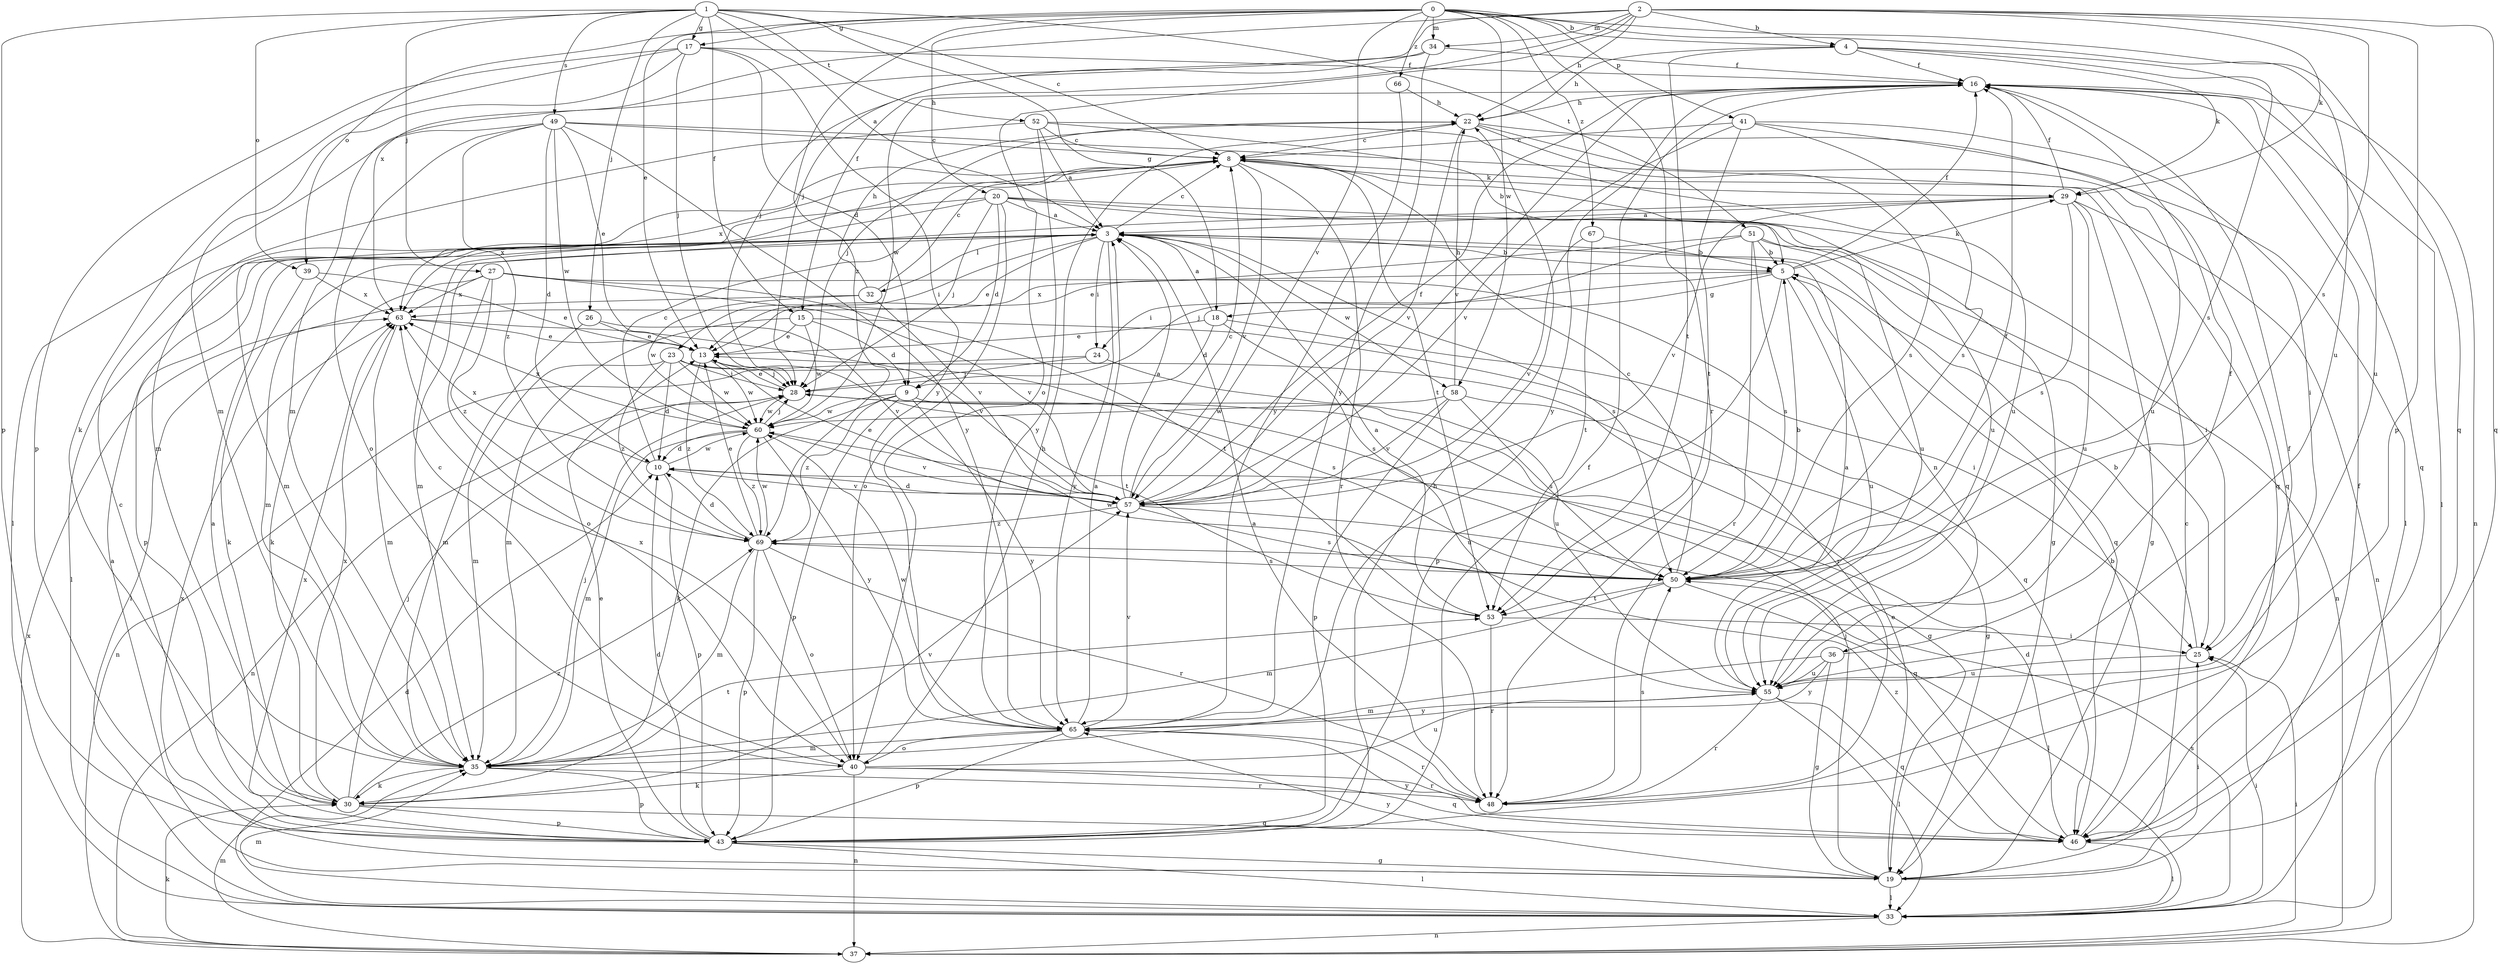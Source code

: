 strict digraph  {
0;
1;
2;
3;
4;
5;
8;
9;
10;
13;
15;
16;
17;
18;
19;
20;
22;
23;
24;
25;
26;
27;
28;
29;
30;
32;
33;
34;
35;
36;
37;
39;
40;
41;
43;
46;
48;
49;
50;
51;
52;
53;
55;
57;
58;
60;
63;
65;
66;
67;
69;
0 -> 4  [label=b];
0 -> 13  [label=e];
0 -> 17  [label=g];
0 -> 20  [label=h];
0 -> 34  [label=m];
0 -> 39  [label=o];
0 -> 41  [label=p];
0 -> 46  [label=q];
0 -> 48  [label=r];
0 -> 55  [label=u];
0 -> 57  [label=v];
0 -> 58  [label=w];
0 -> 66  [label=z];
0 -> 67  [label=z];
0 -> 69  [label=z];
1 -> 3  [label=a];
1 -> 8  [label=c];
1 -> 15  [label=f];
1 -> 17  [label=g];
1 -> 18  [label=g];
1 -> 26  [label=j];
1 -> 27  [label=j];
1 -> 39  [label=o];
1 -> 43  [label=p];
1 -> 49  [label=s];
1 -> 51  [label=t];
1 -> 52  [label=t];
2 -> 4  [label=b];
2 -> 15  [label=f];
2 -> 22  [label=h];
2 -> 28  [label=j];
2 -> 29  [label=k];
2 -> 34  [label=m];
2 -> 40  [label=o];
2 -> 43  [label=p];
2 -> 46  [label=q];
2 -> 50  [label=s];
2 -> 63  [label=x];
3 -> 5  [label=b];
3 -> 8  [label=c];
3 -> 13  [label=e];
3 -> 23  [label=i];
3 -> 24  [label=i];
3 -> 32  [label=l];
3 -> 33  [label=l];
3 -> 35  [label=m];
3 -> 43  [label=p];
3 -> 46  [label=q];
3 -> 50  [label=s];
3 -> 58  [label=w];
3 -> 65  [label=y];
4 -> 16  [label=f];
4 -> 22  [label=h];
4 -> 29  [label=k];
4 -> 50  [label=s];
4 -> 53  [label=t];
4 -> 55  [label=u];
5 -> 16  [label=f];
5 -> 18  [label=g];
5 -> 24  [label=i];
5 -> 29  [label=k];
5 -> 36  [label=n];
5 -> 43  [label=p];
5 -> 55  [label=u];
5 -> 63  [label=x];
8 -> 29  [label=k];
8 -> 48  [label=r];
8 -> 53  [label=t];
8 -> 55  [label=u];
8 -> 57  [label=v];
8 -> 63  [label=x];
9 -> 19  [label=g];
9 -> 30  [label=k];
9 -> 43  [label=p];
9 -> 60  [label=w];
9 -> 65  [label=y];
9 -> 69  [label=z];
10 -> 8  [label=c];
10 -> 43  [label=p];
10 -> 57  [label=v];
10 -> 60  [label=w];
10 -> 63  [label=x];
13 -> 28  [label=j];
13 -> 60  [label=w];
13 -> 69  [label=z];
15 -> 9  [label=d];
15 -> 13  [label=e];
15 -> 35  [label=m];
15 -> 48  [label=r];
15 -> 60  [label=w];
16 -> 22  [label=h];
16 -> 33  [label=l];
16 -> 37  [label=n];
16 -> 46  [label=q];
16 -> 57  [label=v];
16 -> 60  [label=w];
16 -> 65  [label=y];
17 -> 9  [label=d];
17 -> 16  [label=f];
17 -> 28  [label=j];
17 -> 30  [label=k];
17 -> 35  [label=m];
17 -> 43  [label=p];
17 -> 65  [label=y];
18 -> 3  [label=a];
18 -> 9  [label=d];
18 -> 13  [label=e];
18 -> 46  [label=q];
18 -> 50  [label=s];
19 -> 3  [label=a];
19 -> 8  [label=c];
19 -> 13  [label=e];
19 -> 16  [label=f];
19 -> 25  [label=i];
19 -> 28  [label=j];
19 -> 33  [label=l];
19 -> 63  [label=x];
19 -> 65  [label=y];
20 -> 3  [label=a];
20 -> 9  [label=d];
20 -> 19  [label=g];
20 -> 25  [label=i];
20 -> 28  [label=j];
20 -> 35  [label=m];
20 -> 40  [label=o];
20 -> 55  [label=u];
20 -> 63  [label=x];
22 -> 8  [label=c];
22 -> 28  [label=j];
22 -> 33  [label=l];
22 -> 50  [label=s];
22 -> 55  [label=u];
22 -> 57  [label=v];
23 -> 10  [label=d];
23 -> 28  [label=j];
23 -> 35  [label=m];
23 -> 50  [label=s];
23 -> 53  [label=t];
23 -> 60  [label=w];
23 -> 69  [label=z];
24 -> 28  [label=j];
24 -> 37  [label=n];
24 -> 55  [label=u];
25 -> 5  [label=b];
25 -> 55  [label=u];
26 -> 13  [label=e];
26 -> 35  [label=m];
26 -> 57  [label=v];
27 -> 25  [label=i];
27 -> 30  [label=k];
27 -> 40  [label=o];
27 -> 53  [label=t];
27 -> 57  [label=v];
27 -> 63  [label=x];
27 -> 69  [label=z];
28 -> 13  [label=e];
28 -> 37  [label=n];
28 -> 55  [label=u];
28 -> 60  [label=w];
29 -> 3  [label=a];
29 -> 16  [label=f];
29 -> 19  [label=g];
29 -> 35  [label=m];
29 -> 37  [label=n];
29 -> 50  [label=s];
29 -> 55  [label=u];
29 -> 57  [label=v];
30 -> 3  [label=a];
30 -> 28  [label=j];
30 -> 43  [label=p];
30 -> 46  [label=q];
30 -> 57  [label=v];
30 -> 63  [label=x];
30 -> 69  [label=z];
32 -> 8  [label=c];
32 -> 22  [label=h];
32 -> 33  [label=l];
32 -> 57  [label=v];
32 -> 60  [label=w];
33 -> 10  [label=d];
33 -> 25  [label=i];
33 -> 35  [label=m];
33 -> 37  [label=n];
33 -> 50  [label=s];
34 -> 16  [label=f];
34 -> 28  [label=j];
34 -> 35  [label=m];
34 -> 65  [label=y];
35 -> 28  [label=j];
35 -> 30  [label=k];
35 -> 43  [label=p];
35 -> 48  [label=r];
35 -> 53  [label=t];
36 -> 16  [label=f];
36 -> 19  [label=g];
36 -> 35  [label=m];
36 -> 55  [label=u];
36 -> 65  [label=y];
37 -> 25  [label=i];
37 -> 30  [label=k];
37 -> 35  [label=m];
37 -> 63  [label=x];
39 -> 13  [label=e];
39 -> 30  [label=k];
39 -> 63  [label=x];
40 -> 8  [label=c];
40 -> 22  [label=h];
40 -> 30  [label=k];
40 -> 37  [label=n];
40 -> 46  [label=q];
40 -> 48  [label=r];
40 -> 55  [label=u];
40 -> 63  [label=x];
41 -> 8  [label=c];
41 -> 25  [label=i];
41 -> 46  [label=q];
41 -> 50  [label=s];
41 -> 53  [label=t];
41 -> 57  [label=v];
43 -> 8  [label=c];
43 -> 10  [label=d];
43 -> 13  [label=e];
43 -> 16  [label=f];
43 -> 19  [label=g];
43 -> 22  [label=h];
43 -> 33  [label=l];
43 -> 63  [label=x];
46 -> 5  [label=b];
46 -> 10  [label=d];
46 -> 33  [label=l];
46 -> 65  [label=y];
46 -> 69  [label=z];
48 -> 3  [label=a];
48 -> 16  [label=f];
48 -> 50  [label=s];
49 -> 8  [label=c];
49 -> 10  [label=d];
49 -> 13  [label=e];
49 -> 33  [label=l];
49 -> 40  [label=o];
49 -> 46  [label=q];
49 -> 60  [label=w];
49 -> 65  [label=y];
49 -> 69  [label=z];
50 -> 5  [label=b];
50 -> 8  [label=c];
50 -> 16  [label=f];
50 -> 33  [label=l];
50 -> 35  [label=m];
50 -> 53  [label=t];
50 -> 60  [label=w];
51 -> 5  [label=b];
51 -> 13  [label=e];
51 -> 25  [label=i];
51 -> 28  [label=j];
51 -> 37  [label=n];
51 -> 48  [label=r];
51 -> 50  [label=s];
52 -> 3  [label=a];
52 -> 5  [label=b];
52 -> 8  [label=c];
52 -> 35  [label=m];
52 -> 55  [label=u];
52 -> 65  [label=y];
53 -> 3  [label=a];
53 -> 25  [label=i];
53 -> 48  [label=r];
55 -> 3  [label=a];
55 -> 33  [label=l];
55 -> 46  [label=q];
55 -> 48  [label=r];
55 -> 65  [label=y];
57 -> 3  [label=a];
57 -> 8  [label=c];
57 -> 10  [label=d];
57 -> 13  [label=e];
57 -> 16  [label=f];
57 -> 46  [label=q];
57 -> 50  [label=s];
57 -> 69  [label=z];
58 -> 19  [label=g];
58 -> 22  [label=h];
58 -> 43  [label=p];
58 -> 50  [label=s];
58 -> 57  [label=v];
58 -> 60  [label=w];
60 -> 10  [label=d];
60 -> 28  [label=j];
60 -> 35  [label=m];
60 -> 57  [label=v];
60 -> 63  [label=x];
60 -> 65  [label=y];
60 -> 69  [label=z];
63 -> 13  [label=e];
63 -> 35  [label=m];
63 -> 57  [label=v];
65 -> 3  [label=a];
65 -> 35  [label=m];
65 -> 40  [label=o];
65 -> 43  [label=p];
65 -> 48  [label=r];
65 -> 57  [label=v];
65 -> 60  [label=w];
66 -> 22  [label=h];
66 -> 65  [label=y];
67 -> 5  [label=b];
67 -> 53  [label=t];
67 -> 57  [label=v];
69 -> 10  [label=d];
69 -> 13  [label=e];
69 -> 35  [label=m];
69 -> 40  [label=o];
69 -> 43  [label=p];
69 -> 48  [label=r];
69 -> 50  [label=s];
69 -> 60  [label=w];
}
